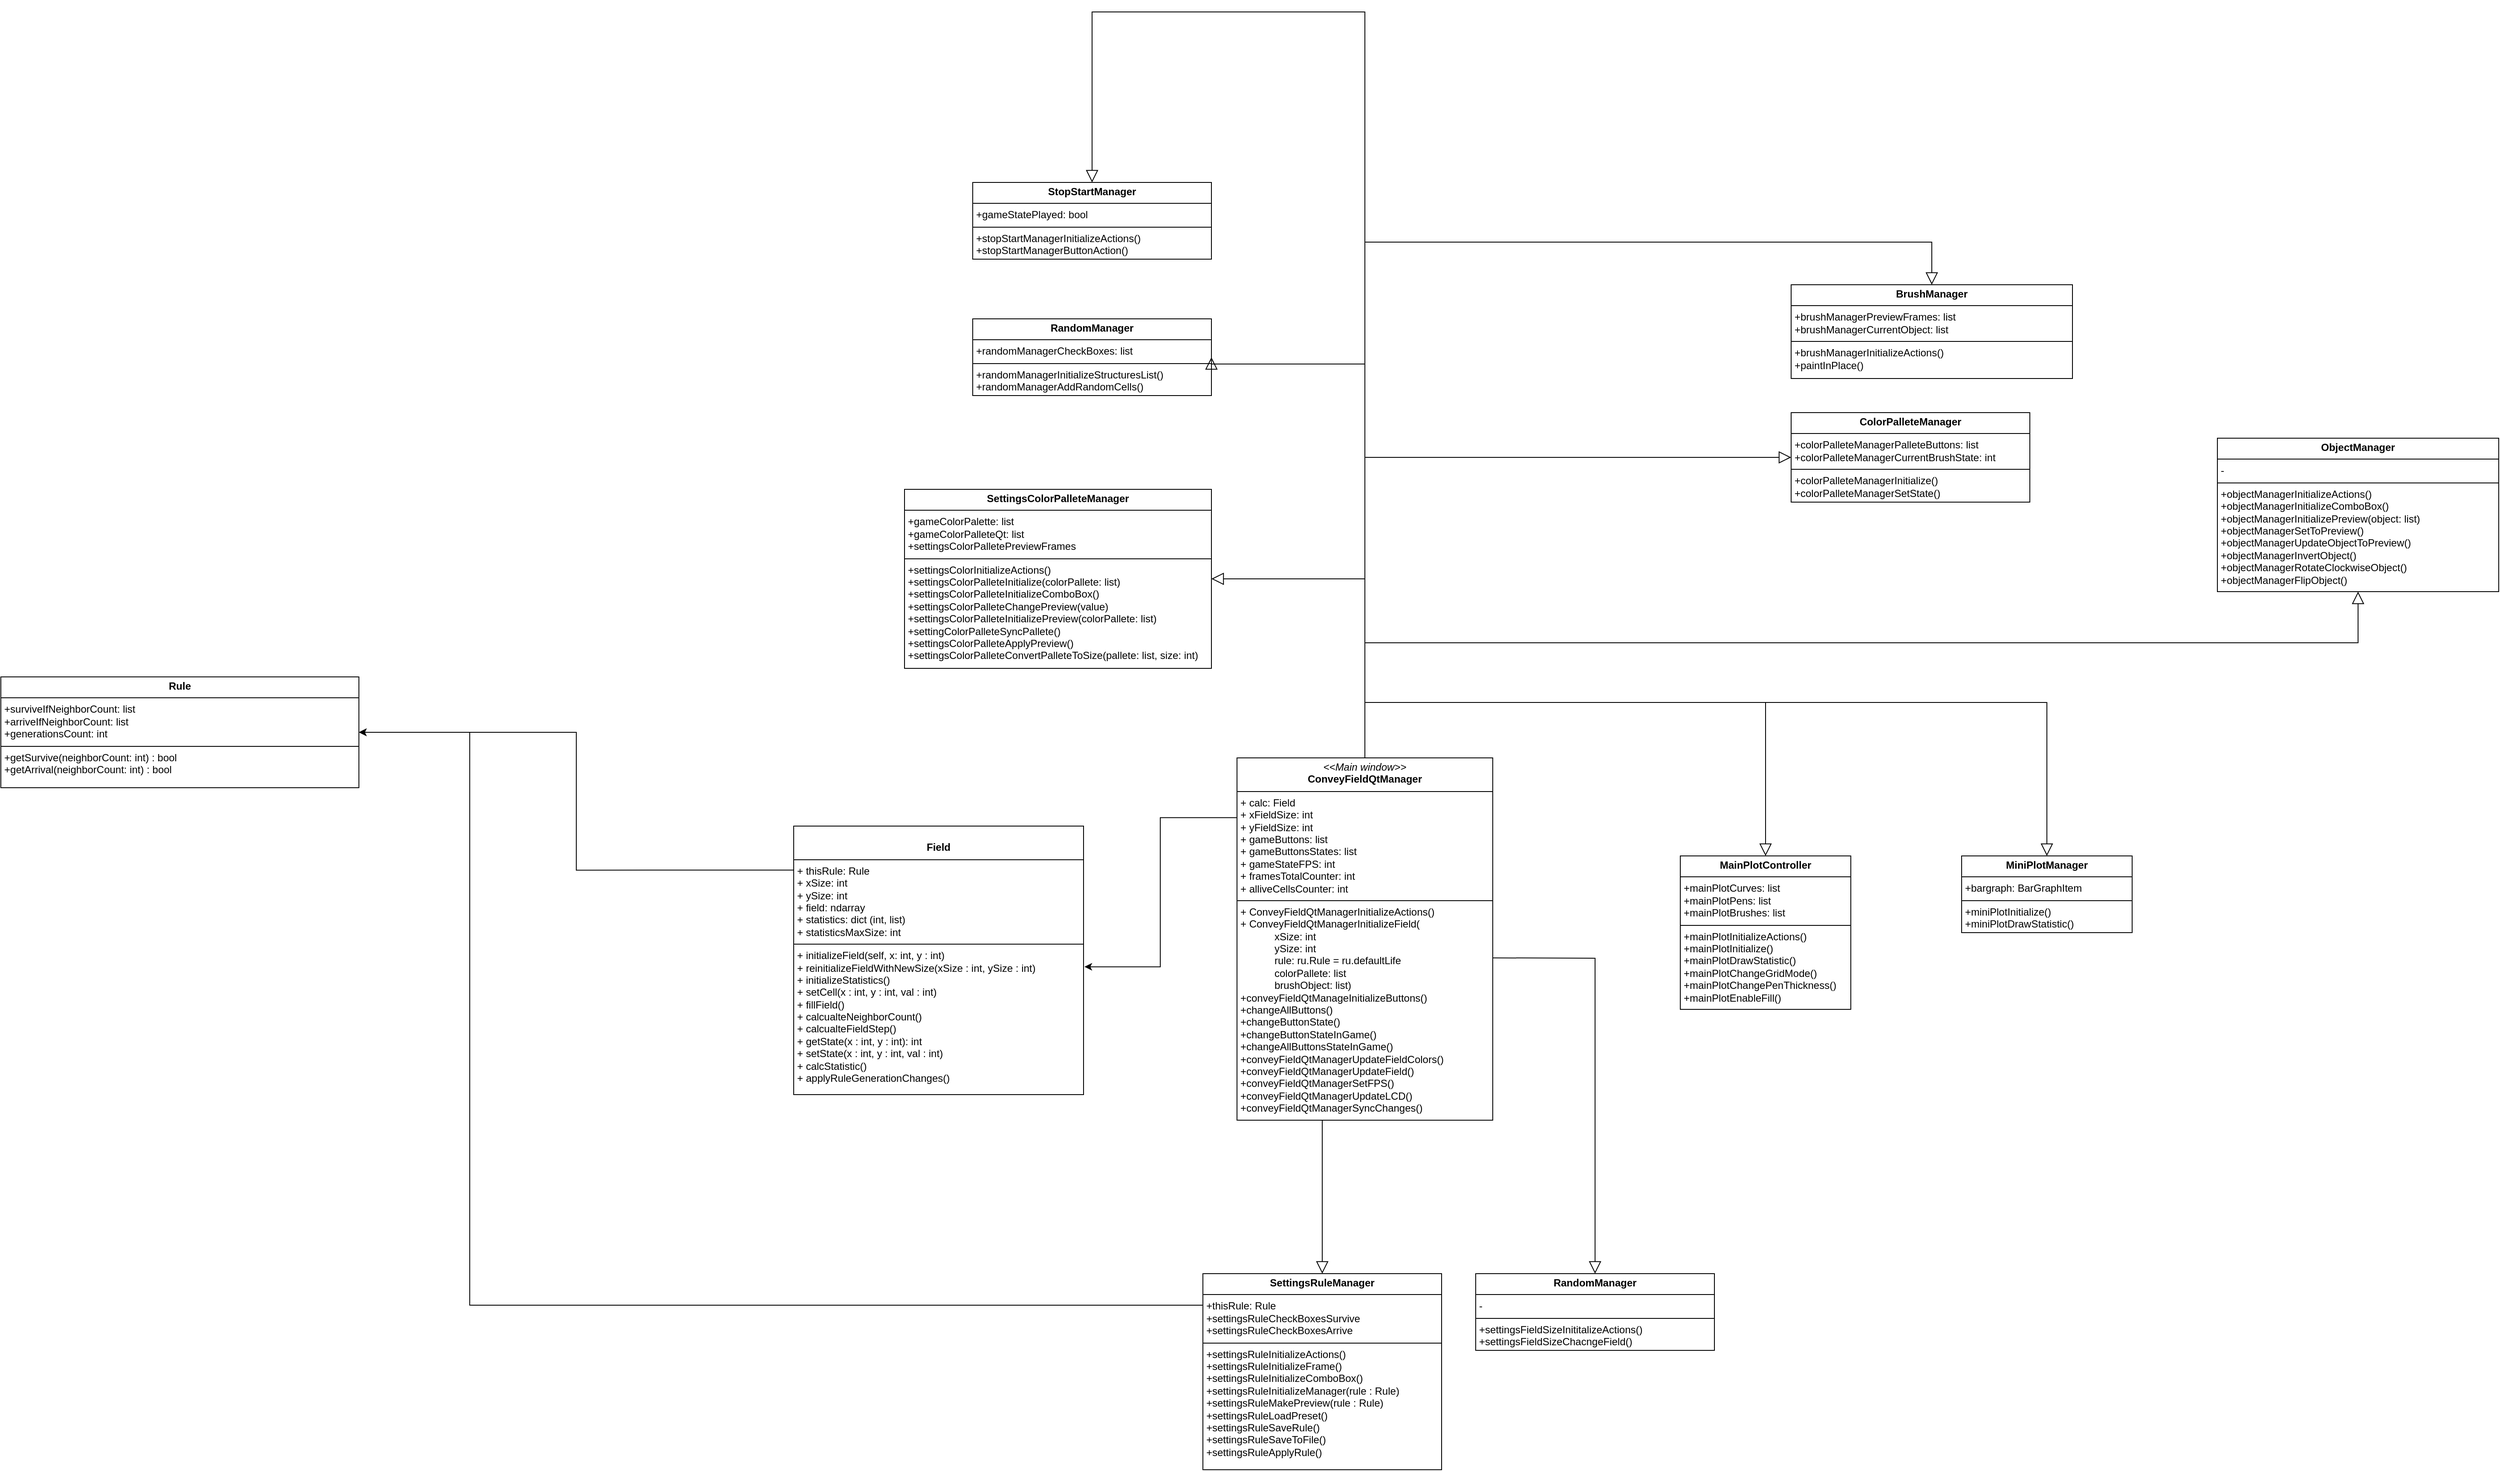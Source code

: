 <mxfile version="26.0.4">
  <diagram name="Page-1" id="5f0bae14-7c28-e335-631c-24af17079c00">
    <mxGraphModel dx="5200" dy="2647" grid="1" gridSize="10" guides="1" tooltips="1" connect="1" arrows="1" fold="1" page="1" pageScale="1" pageWidth="1100" pageHeight="850" background="none" math="0" shadow="0">
      <root>
        <mxCell id="0" />
        <mxCell id="1" parent="0" />
        <mxCell id="xKYDXtcZ6g0zxl_oteCu-29" style="edgeStyle=orthogonalEdgeStyle;rounded=0;orthogonalLoop=1;jettySize=auto;html=1;entryX=1.003;entryY=0.524;entryDx=0;entryDy=0;entryPerimeter=0;exitX=0.002;exitY=0.165;exitDx=0;exitDy=0;exitPerimeter=0;" edge="1" parent="1" source="xKYDXtcZ6g0zxl_oteCu-27" target="xKYDXtcZ6g0zxl_oteCu-30">
          <mxGeometry relative="1" as="geometry">
            <mxPoint x="250" y="250" as="sourcePoint" />
            <mxPoint x="160" y="310" as="targetPoint" />
          </mxGeometry>
        </mxCell>
        <mxCell id="xKYDXtcZ6g0zxl_oteCu-36" style="edgeStyle=orthogonalEdgeStyle;rounded=0;orthogonalLoop=1;jettySize=auto;html=1;entryX=1;entryY=0.5;entryDx=0;entryDy=0;exitX=0.006;exitY=0.414;exitDx=0;exitDy=0;exitPerimeter=0;" edge="1" parent="1" source="xKYDXtcZ6g0zxl_oteCu-59" target="xKYDXtcZ6g0zxl_oteCu-33">
          <mxGeometry relative="1" as="geometry">
            <mxPoint x="239" y="240" as="sourcePoint" />
            <Array as="points">
              <mxPoint x="-660" y="827" />
              <mxPoint x="-660" y="155" />
            </Array>
          </mxGeometry>
        </mxCell>
        <mxCell id="xKYDXtcZ6g0zxl_oteCu-39" style="edgeStyle=orthogonalEdgeStyle;rounded=0;orthogonalLoop=1;jettySize=auto;html=1;entryX=0.5;entryY=0;entryDx=0;entryDy=0;exitX=0.5;exitY=0;exitDx=0;exitDy=0;endArrow=block;endFill=0;endSize=12;" edge="1" parent="1" source="xKYDXtcZ6g0zxl_oteCu-27" target="xKYDXtcZ6g0zxl_oteCu-31">
          <mxGeometry relative="1" as="geometry">
            <Array as="points">
              <mxPoint x="390" y="120" />
              <mxPoint x="860" y="120" />
            </Array>
          </mxGeometry>
        </mxCell>
        <mxCell id="xKYDXtcZ6g0zxl_oteCu-48" style="edgeStyle=orthogonalEdgeStyle;rounded=0;orthogonalLoop=1;jettySize=auto;html=1;entryX=0.5;entryY=1;entryDx=0;entryDy=0;exitX=0.5;exitY=0;exitDx=0;exitDy=0;endArrow=block;endFill=0;endSize=12;" edge="1" parent="1" source="xKYDXtcZ6g0zxl_oteCu-27" target="xKYDXtcZ6g0zxl_oteCu-46">
          <mxGeometry relative="1" as="geometry">
            <Array as="points">
              <mxPoint x="390" y="50" />
              <mxPoint x="1555" y="50" />
            </Array>
          </mxGeometry>
        </mxCell>
        <mxCell id="xKYDXtcZ6g0zxl_oteCu-56" style="edgeStyle=orthogonalEdgeStyle;rounded=0;orthogonalLoop=1;jettySize=auto;html=1;entryX=1;entryY=0.5;entryDx=0;entryDy=0;exitX=0.5;exitY=0;exitDx=0;exitDy=0;endArrow=block;endFill=0;endSize=12;" edge="1" parent="1" source="xKYDXtcZ6g0zxl_oteCu-27" target="xKYDXtcZ6g0zxl_oteCu-55">
          <mxGeometry relative="1" as="geometry" />
        </mxCell>
        <mxCell id="xKYDXtcZ6g0zxl_oteCu-60" style="edgeStyle=orthogonalEdgeStyle;rounded=0;orthogonalLoop=1;jettySize=auto;html=1;endSize=12;endArrow=block;endFill=0;" edge="1" parent="1" source="xKYDXtcZ6g0zxl_oteCu-27" target="xKYDXtcZ6g0zxl_oteCu-59">
          <mxGeometry relative="1" as="geometry">
            <Array as="points">
              <mxPoint x="340" y="670" />
              <mxPoint x="340" y="670" />
            </Array>
          </mxGeometry>
        </mxCell>
        <mxCell id="xKYDXtcZ6g0zxl_oteCu-27" value="&lt;p style=&quot;margin:0px;margin-top:4px;text-align:center;&quot;&gt;&lt;i&gt;&amp;lt;&amp;lt;Main window&amp;gt;&amp;gt;&lt;/i&gt;&lt;br&gt;&lt;span style=&quot;font-weight: 700;&quot;&gt;ConveyFieldQtManager&lt;/span&gt;&lt;br&gt;&lt;/p&gt;&lt;hr size=&quot;1&quot; style=&quot;border-style:solid;&quot;&gt;&lt;p style=&quot;margin:0px;margin-left:4px;&quot;&gt;+&amp;nbsp;&lt;span style=&quot;text-align: center; text-wrap: nowrap;&quot;&gt;calc&lt;/span&gt;: Field&lt;/p&gt;&lt;p style=&quot;margin:0px;margin-left:4px;&quot;&gt;+ xFieldSize: int&lt;br&gt;&lt;/p&gt;&lt;p style=&quot;margin:0px;margin-left:4px;&quot;&gt;+ yFieldSize: int&lt;br&gt;+ gameButtons: list&lt;br&gt;+ gameButtonsStates: list&lt;br&gt;+ gameStateFPS: int&lt;br&gt;+&amp;nbsp;framesTotalCounter: int&lt;/p&gt;&lt;p style=&quot;margin:0px;margin-left:4px;&quot;&gt;+&amp;nbsp;alliveCellsCounter: int&lt;/p&gt;&lt;hr size=&quot;1&quot; style=&quot;border-style:solid;&quot;&gt;&lt;p style=&quot;margin:0px;margin-left:4px;&quot;&gt;+ ConveyFieldQtManagerInitializeActions()&lt;br&gt;+ ConveyFieldQtManagerInitializeField(&lt;/p&gt;&lt;p style=&quot;margin:0px;margin-left:4px;&quot;&gt;&lt;span style=&quot;background-color: transparent;&quot;&gt;&lt;span style=&quot;white-space: pre;&quot;&gt;&#x9;&lt;/span&gt;&amp;nbsp; &amp;nbsp; xSize: int&lt;/span&gt;&lt;/p&gt;&lt;p style=&quot;margin:0px;margin-left:4px;&quot;&gt;&amp;nbsp; &amp;nbsp; &amp;nbsp; &amp;nbsp; &amp;nbsp; &amp;nbsp; ySize: int&lt;/p&gt;&lt;p style=&quot;margin:0px;margin-left:4px;&quot;&gt;&amp;nbsp; &amp;nbsp; &amp;nbsp; &amp;nbsp; &amp;nbsp; &amp;nbsp; rule: ru.Rule = ru.defaultLife&lt;/p&gt;&lt;p style=&quot;margin:0px;margin-left:4px;&quot;&gt;&amp;nbsp; &amp;nbsp; &amp;nbsp; &amp;nbsp; &amp;nbsp; &amp;nbsp; colorPallete: list&lt;/p&gt;&lt;p style=&quot;margin:0px;margin-left:4px;&quot;&gt;&amp;nbsp; &amp;nbsp; &amp;nbsp; &amp;nbsp; &amp;nbsp; &amp;nbsp; brushObject: list)&lt;br&gt;+conveyFieldQtManageInitializeButtons()&lt;br&gt;+changeAllButtons()&lt;br&gt;+changeButtonState()&lt;br&gt;+changeButtonStateInGame()&lt;br&gt;+changeAllButtonsStateInGame()&lt;br&gt;+conveyFieldQtManagerUpdateFieldColors()&lt;br&gt;+conveyFieldQtManagerUpdateField()&lt;br&gt;+conveyFieldQtManagerSetFPS()&lt;br&gt;+conveyFieldQtManagerUpdateLCD()&lt;br&gt;+conveyFieldQtManagerSyncChanges()&lt;br&gt;&lt;br&gt;&lt;/p&gt;" style="verticalAlign=top;align=left;overflow=fill;html=1;whiteSpace=wrap;" vertex="1" parent="1">
          <mxGeometry x="240" y="185" width="300" height="425" as="geometry" />
        </mxCell>
        <mxCell id="xKYDXtcZ6g0zxl_oteCu-37" style="edgeStyle=orthogonalEdgeStyle;rounded=0;orthogonalLoop=1;jettySize=auto;html=1;entryX=1;entryY=0.5;entryDx=0;entryDy=0;exitX=0.002;exitY=0.164;exitDx=0;exitDy=0;exitPerimeter=0;" edge="1" parent="1" source="xKYDXtcZ6g0zxl_oteCu-30" target="xKYDXtcZ6g0zxl_oteCu-33">
          <mxGeometry relative="1" as="geometry" />
        </mxCell>
        <mxCell id="xKYDXtcZ6g0zxl_oteCu-30" value="&lt;p style=&quot;margin:0px;margin-top:4px;text-align:center;&quot;&gt;&lt;br&gt;&lt;span style=&quot;font-weight: 700;&quot;&gt;Field&lt;/span&gt;&lt;br&gt;&lt;/p&gt;&lt;hr size=&quot;1&quot; style=&quot;border-style:solid;&quot;&gt;&lt;p style=&quot;margin:0px;margin-left:4px;&quot;&gt;+&amp;nbsp;&lt;span style=&quot;text-align: center; text-wrap: nowrap;&quot;&gt;thisRule&lt;/span&gt;: Rule&lt;/p&gt;&lt;p style=&quot;margin:0px;margin-left:4px;&quot;&gt;&lt;span style=&quot;text-align: center; background-color: transparent; color: light-dark(rgb(0, 0, 0), rgb(255, 255, 255));&quot;&gt;+ &lt;/span&gt;&lt;span style=&quot;text-align: center; background-color: transparent; color: light-dark(rgb(0, 0, 0), rgb(255, 255, 255)); text-wrap: nowrap;&quot;&gt;xSize&lt;/span&gt;&lt;span style=&quot;text-align: center; background-color: transparent; color: light-dark(rgb(0, 0, 0), rgb(255, 255, 255));&quot;&gt;: int&lt;/span&gt;&lt;/p&gt;&lt;p style=&quot;margin:0px;margin-left:4px;&quot;&gt;+ ySize: int&lt;br&gt;&lt;/p&gt;&lt;p style=&quot;margin:0px;margin-left:4px;&quot;&gt;+ field: ndarray&lt;/p&gt;&lt;p style=&quot;margin:0px;margin-left:4px;&quot;&gt;+&amp;nbsp;&lt;span style=&quot;background-color: transparent;&quot;&gt;statistics: dict (int, list)&amp;nbsp;&lt;/span&gt;&lt;/p&gt;&lt;p style=&quot;margin:0px;margin-left:4px;&quot;&gt;+ statisticsMaxSize: int&lt;/p&gt;&lt;hr size=&quot;1&quot; style=&quot;border-style:solid;&quot;&gt;&lt;p style=&quot;margin:0px;margin-left:4px;&quot;&gt;+ initializeField(self, x: int, y : int)&lt;/p&gt;&lt;p style=&quot;margin:0px;margin-left:4px;&quot;&gt;+ reinitializeFieldWithNewSize(xSize : int, ySize : int)&lt;/p&gt;&lt;p style=&quot;margin:0px;margin-left:4px;&quot;&gt;+&amp;nbsp;initializeStatistics()&lt;br&gt;+ setCell(x : int, y : int, val : int)&lt;/p&gt;&lt;p style=&quot;margin:0px;margin-left:4px;&quot;&gt;+ fillField()&lt;br&gt;+&amp;nbsp;calcualteNeighborCount()&lt;/p&gt;&lt;p style=&quot;margin:0px;margin-left:4px;&quot;&gt;+ calcualteFieldStep()&lt;br&gt;+ getState(x : int, y : int): int&lt;br&gt;+ setState(x : int, y : int, val : int)&lt;br&gt;+&amp;nbsp;calcStatistic()&lt;br&gt;+&amp;nbsp;applyRuleGenerationChanges()&lt;/p&gt;" style="verticalAlign=top;align=left;overflow=fill;html=1;whiteSpace=wrap;" vertex="1" parent="1">
          <mxGeometry x="-280" y="265" width="340" height="315" as="geometry" />
        </mxCell>
        <mxCell id="xKYDXtcZ6g0zxl_oteCu-31" value="&lt;p style=&quot;margin:0px;margin-top:4px;text-align:center;&quot;&gt;&lt;b&gt;MainPlotController&lt;/b&gt;&lt;br&gt;&lt;/p&gt;&lt;hr size=&quot;1&quot; style=&quot;border-style:solid;&quot;&gt;&lt;p style=&quot;margin:0px;margin-left:4px;&quot;&gt;+mainPlotCurves: list&lt;/p&gt;&lt;p style=&quot;margin:0px;margin-left:4px;&quot;&gt;+mainPlotPens: list&lt;/p&gt;&lt;p style=&quot;margin:0px;margin-left:4px;&quot;&gt;+mainPlotBrushes: list&lt;/p&gt;&lt;hr size=&quot;1&quot; style=&quot;border-style:solid;&quot;&gt;&lt;p style=&quot;margin:0px;margin-left:4px;&quot;&gt;+mainPlotInitializeActions()&lt;br&gt;+mainPlotInitialize()&lt;br&gt;+mainPlotDrawStatistic()&lt;br&gt;+mainPlotChangeGridMode()&lt;br&gt;+mainPlotChangePenThickness()&lt;br&gt;+mainPlotEnableFill()&lt;br&gt;&lt;br&gt;&lt;/p&gt;" style="verticalAlign=top;align=left;overflow=fill;html=1;whiteSpace=wrap;" vertex="1" parent="1">
          <mxGeometry x="760" y="300" width="200" height="180" as="geometry" />
        </mxCell>
        <mxCell id="xKYDXtcZ6g0zxl_oteCu-33" value="&lt;p style=&quot;margin:0px;margin-top:4px;text-align:center;&quot;&gt;&lt;b&gt;Rule&lt;/b&gt;&lt;/p&gt;&lt;hr size=&quot;1&quot; style=&quot;border-style:solid;&quot;&gt;&lt;p style=&quot;margin:0px;margin-left:4px;&quot;&gt;+&lt;span style=&quot;background-color: transparent;&quot;&gt;surviveIfNeighborCount: list&lt;/span&gt;&lt;/p&gt;&lt;p style=&quot;margin:0px;margin-left:4px;&quot;&gt;+arriveIfNeighborCount: list&lt;/p&gt;&lt;p style=&quot;margin:0px;margin-left:4px;&quot;&gt;+generationsCount: int&lt;/p&gt;&lt;hr size=&quot;1&quot; style=&quot;border-style:solid;&quot;&gt;&lt;p style=&quot;margin:0px;margin-left:4px;&quot;&gt;+getSurvive(neighborCount: int) : bool&lt;/p&gt;&lt;p style=&quot;margin:0px;margin-left:4px;&quot;&gt;+&lt;span style=&quot;background-color: transparent;&quot;&gt;getArrival&lt;font&gt;(neighborCount: int) : bool&lt;/font&gt;&lt;/span&gt;&lt;/p&gt;" style="verticalAlign=top;align=left;overflow=fill;html=1;whiteSpace=wrap;" vertex="1" parent="1">
          <mxGeometry x="-1210" y="90" width="420" height="130" as="geometry" />
        </mxCell>
        <mxCell id="xKYDXtcZ6g0zxl_oteCu-40" value="&lt;p style=&quot;margin:0px;margin-top:4px;text-align:center;&quot;&gt;&lt;b&gt;ColorPalleteManager&lt;/b&gt;&lt;br&gt;&lt;/p&gt;&lt;hr size=&quot;1&quot; style=&quot;border-style:solid;&quot;&gt;&lt;p style=&quot;margin:0px;margin-left:4px;&quot;&gt;+colorPalleteManagerPalleteButtons: list&lt;/p&gt;&lt;p style=&quot;margin:0px;margin-left:4px;&quot;&gt;+colorPalleteManagerCurrentBrushState: int&lt;/p&gt;&lt;hr size=&quot;1&quot; style=&quot;border-style:solid;&quot;&gt;&lt;p style=&quot;margin:0px;margin-left:4px;&quot;&gt;+colorPalleteManagerInitialize()&lt;br&gt;+colorPalleteManagerSetState()&lt;br&gt;&lt;br&gt;&lt;br&gt;&lt;/p&gt;" style="verticalAlign=top;align=left;overflow=fill;html=1;whiteSpace=wrap;" vertex="1" parent="1">
          <mxGeometry x="890" y="-220" width="280" height="105" as="geometry" />
        </mxCell>
        <mxCell id="xKYDXtcZ6g0zxl_oteCu-41" style="edgeStyle=orthogonalEdgeStyle;rounded=0;orthogonalLoop=1;jettySize=auto;html=1;entryX=0;entryY=0.5;entryDx=0;entryDy=0;exitX=0.5;exitY=0;exitDx=0;exitDy=0;endArrow=block;endFill=0;endSize=12;" edge="1" parent="1" source="xKYDXtcZ6g0zxl_oteCu-27" target="xKYDXtcZ6g0zxl_oteCu-40">
          <mxGeometry relative="1" as="geometry">
            <mxPoint x="400" y="195" as="sourcePoint" />
            <mxPoint x="900" y="195" as="targetPoint" />
            <Array as="points">
              <mxPoint x="390" y="-167" />
            </Array>
          </mxGeometry>
        </mxCell>
        <mxCell id="xKYDXtcZ6g0zxl_oteCu-42" value="&lt;p style=&quot;margin:0px;margin-top:4px;text-align:center;&quot;&gt;&lt;b&gt;MiniPlotManager&lt;/b&gt;&lt;br&gt;&lt;/p&gt;&lt;hr size=&quot;1&quot; style=&quot;border-style:solid;&quot;&gt;&lt;p style=&quot;margin:0px;margin-left:4px;&quot;&gt;+bargraph: BarGraphItem&lt;/p&gt;&lt;hr size=&quot;1&quot; style=&quot;border-style:solid;&quot;&gt;&lt;p style=&quot;margin:0px;margin-left:4px;&quot;&gt;+miniPlotInitialize()&lt;br&gt;+miniPlotDrawStatistic()&lt;br&gt;&lt;br&gt;&lt;/p&gt;" style="verticalAlign=top;align=left;overflow=fill;html=1;whiteSpace=wrap;" vertex="1" parent="1">
          <mxGeometry x="1090" y="300" width="200" height="90" as="geometry" />
        </mxCell>
        <mxCell id="xKYDXtcZ6g0zxl_oteCu-43" style="edgeStyle=orthogonalEdgeStyle;rounded=0;orthogonalLoop=1;jettySize=auto;html=1;exitX=0.5;exitY=0;exitDx=0;exitDy=0;endArrow=block;endFill=0;endSize=12;entryX=0.5;entryY=0;entryDx=0;entryDy=0;" edge="1" parent="1" source="xKYDXtcZ6g0zxl_oteCu-27" target="xKYDXtcZ6g0zxl_oteCu-45">
          <mxGeometry relative="1" as="geometry">
            <mxPoint x="430" y="185" as="sourcePoint" />
            <mxPoint x="1690" y="190" as="targetPoint" />
            <Array as="points">
              <mxPoint x="390" y="-420" />
              <mxPoint x="1055" y="-420" />
            </Array>
          </mxGeometry>
        </mxCell>
        <mxCell id="xKYDXtcZ6g0zxl_oteCu-44" style="edgeStyle=orthogonalEdgeStyle;rounded=0;orthogonalLoop=1;jettySize=auto;html=1;entryX=0.5;entryY=0;entryDx=0;entryDy=0;exitX=0.5;exitY=0;exitDx=0;exitDy=0;endArrow=block;endFill=0;endSize=12;" edge="1" parent="1" source="xKYDXtcZ6g0zxl_oteCu-27" target="xKYDXtcZ6g0zxl_oteCu-42">
          <mxGeometry relative="1" as="geometry">
            <mxPoint x="430" y="185" as="sourcePoint" />
            <mxPoint x="1210" y="185" as="targetPoint" />
            <Array as="points">
              <mxPoint x="390" y="120" />
              <mxPoint x="1190" y="120" />
            </Array>
          </mxGeometry>
        </mxCell>
        <mxCell id="xKYDXtcZ6g0zxl_oteCu-45" value="&lt;p style=&quot;margin:0px;margin-top:4px;text-align:center;&quot;&gt;&lt;b&gt;BrushManager&lt;/b&gt;&lt;br&gt;&lt;/p&gt;&lt;hr size=&quot;1&quot; style=&quot;border-style:solid;&quot;&gt;&lt;p style=&quot;margin:0px;margin-left:4px;&quot;&gt;+brushManagerPreviewFrames: list&lt;/p&gt;&lt;p style=&quot;margin:0px;margin-left:4px;&quot;&gt;+brushManagerCurrentObject: list&lt;/p&gt;&lt;hr size=&quot;1&quot; style=&quot;border-style:solid;&quot;&gt;&lt;p style=&quot;margin:0px;margin-left:4px;&quot;&gt;+brushManagerInitializeActions()&lt;br&gt;+paintInPlace()&lt;br&gt;&lt;br&gt;&lt;/p&gt;" style="verticalAlign=top;align=left;overflow=fill;html=1;whiteSpace=wrap;" vertex="1" parent="1">
          <mxGeometry x="890" y="-370" width="330" height="110" as="geometry" />
        </mxCell>
        <mxCell id="xKYDXtcZ6g0zxl_oteCu-46" value="&lt;p style=&quot;margin:0px;margin-top:4px;text-align:center;&quot;&gt;&lt;b&gt;ObjectManager&lt;/b&gt;&lt;br&gt;&lt;/p&gt;&lt;hr size=&quot;1&quot; style=&quot;border-style:solid;&quot;&gt;&lt;p style=&quot;margin:0px;margin-left:4px;&quot;&gt;-&lt;/p&gt;&lt;hr size=&quot;1&quot; style=&quot;border-style:solid;&quot;&gt;&lt;p style=&quot;margin:0px;margin-left:4px;&quot;&gt;+objectManagerInitializeActions()&lt;br&gt;+objectManagerInitializeComboBox()&lt;/p&gt;&lt;p style=&quot;margin:0px;margin-left:4px;&quot;&gt;+objectManagerInitializePreview(object: list)&lt;/p&gt;&lt;p style=&quot;margin:0px;margin-left:4px;&quot;&gt;+objectManagerSetToPreview()&lt;/p&gt;&lt;p style=&quot;margin:0px;margin-left:4px;&quot;&gt;+objectManagerUpdateObjectToPreview()&lt;br&gt;+objectManagerInvertObject()&lt;br&gt;+objectManagerRotateClockwiseObject()&lt;br&gt;+objectManagerFlipObject()&lt;/p&gt;&lt;p style=&quot;margin:0px;margin-left:4px;&quot;&gt;&lt;br&gt;&lt;br&gt;&lt;/p&gt;" style="verticalAlign=top;align=left;overflow=fill;html=1;whiteSpace=wrap;" vertex="1" parent="1">
          <mxGeometry x="1390" y="-190" width="330" height="180" as="geometry" />
        </mxCell>
        <mxCell id="xKYDXtcZ6g0zxl_oteCu-49" value="&lt;p style=&quot;margin:0px;margin-top:4px;text-align:center;&quot;&gt;&lt;b&gt;RandomManager&lt;/b&gt;&lt;br&gt;&lt;/p&gt;&lt;hr size=&quot;1&quot; style=&quot;border-style:solid;&quot;&gt;&lt;p style=&quot;margin:0px;margin-left:4px;&quot;&gt;+randomManagerCheckBoxes: list&lt;br&gt;&lt;/p&gt;&lt;hr size=&quot;1&quot; style=&quot;border-style:solid;&quot;&gt;&lt;p style=&quot;margin:0px;margin-left:4px;&quot;&gt;+randomManagerInitializeStructuresList()&lt;br&gt;+randomManagerAddRandomCells()&lt;br&gt;&lt;br&gt;&lt;br&gt;&lt;/p&gt;" style="verticalAlign=top;align=left;overflow=fill;html=1;whiteSpace=wrap;" vertex="1" parent="1">
          <mxGeometry x="-70" y="-330" width="280" height="90" as="geometry" />
        </mxCell>
        <mxCell id="xKYDXtcZ6g0zxl_oteCu-50" style="edgeStyle=orthogonalEdgeStyle;rounded=0;orthogonalLoop=1;jettySize=auto;html=1;exitX=0.5;exitY=0;exitDx=0;exitDy=0;endArrow=block;endFill=0;endSize=12;entryX=1;entryY=0.5;entryDx=0;entryDy=0;" edge="1" parent="1" source="xKYDXtcZ6g0zxl_oteCu-27" target="xKYDXtcZ6g0zxl_oteCu-49">
          <mxGeometry relative="1" as="geometry">
            <mxPoint x="400" y="195" as="sourcePoint" />
            <mxPoint x="1065" y="-360" as="targetPoint" />
            <Array as="points">
              <mxPoint x="390" y="-277" />
            </Array>
          </mxGeometry>
        </mxCell>
        <mxCell id="xKYDXtcZ6g0zxl_oteCu-55" value="&lt;p style=&quot;margin:0px;margin-top:4px;text-align:center;&quot;&gt;&lt;b&gt;SettingsColorPalleteManager&lt;/b&gt;&lt;br&gt;&lt;/p&gt;&lt;hr size=&quot;1&quot; style=&quot;border-style:solid;&quot;&gt;&lt;p style=&quot;margin:0px;margin-left:4px;&quot;&gt;+gameColorPalette: list&lt;br&gt;&lt;/p&gt;&lt;p style=&quot;margin:0px;margin-left:4px;&quot;&gt;+gameColorPalleteQt: list&lt;br&gt;+settingsColorPalletePreviewFrames&lt;/p&gt;&lt;hr size=&quot;1&quot; style=&quot;border-style:solid;&quot;&gt;&lt;p style=&quot;margin:0px;margin-left:4px;&quot;&gt;+settingsColorInitializeActions()&lt;br&gt;+settingsColorPalleteInitialize(colorPallete: list)&lt;br&gt;+settingsColorPalleteInitializeComboBox()&lt;br&gt;+settingsColorPalleteChangePreview(value)&lt;br&gt;+settingsColorPalleteInitializePreview(colorPallete: list)&lt;br&gt;+settingColorPalleteSyncPallete()&lt;br&gt;+settingsColorPalleteApplyPreview()&lt;br&gt;+settingsColorPalleteConvertPalleteToSize(pallete: list, size: int)&lt;br&gt;&lt;br&gt;&lt;/p&gt;" style="verticalAlign=top;align=left;overflow=fill;html=1;whiteSpace=wrap;" vertex="1" parent="1">
          <mxGeometry x="-150" y="-130" width="360" height="210" as="geometry" />
        </mxCell>
        <mxCell id="xKYDXtcZ6g0zxl_oteCu-57" value="&lt;p style=&quot;margin:0px;margin-top:4px;text-align:center;&quot;&gt;&lt;b&gt;RandomManager&lt;/b&gt;&lt;br&gt;&lt;/p&gt;&lt;hr size=&quot;1&quot; style=&quot;border-style:solid;&quot;&gt;&lt;p style=&quot;margin:0px;margin-left:4px;&quot;&gt;-&lt;/p&gt;&lt;hr size=&quot;1&quot; style=&quot;border-style:solid;&quot;&gt;&lt;p style=&quot;margin:0px;margin-left:4px;&quot;&gt;+settingsFieldSizeInititalizeActions()&lt;br&gt;+settingsFieldSizeChacngeField()&lt;br&gt;&lt;br&gt;&lt;br&gt;&lt;/p&gt;" style="verticalAlign=top;align=left;overflow=fill;html=1;whiteSpace=wrap;" vertex="1" parent="1">
          <mxGeometry x="520" y="790" width="280" height="90" as="geometry" />
        </mxCell>
        <mxCell id="xKYDXtcZ6g0zxl_oteCu-58" style="edgeStyle=orthogonalEdgeStyle;rounded=0;orthogonalLoop=1;jettySize=auto;html=1;endArrow=block;endFill=0;endSize=12;entryX=0.5;entryY=0;entryDx=0;entryDy=0;exitX=1;exitY=0.552;exitDx=0;exitDy=0;exitPerimeter=0;" edge="1" parent="1" source="xKYDXtcZ6g0zxl_oteCu-27" target="xKYDXtcZ6g0zxl_oteCu-57">
          <mxGeometry relative="1" as="geometry">
            <mxPoint x="560" y="420" as="sourcePoint" />
            <mxPoint x="660" y="560.8" as="targetPoint" />
            <Array as="points">
              <mxPoint x="541" y="420" />
              <mxPoint x="660" y="420" />
            </Array>
          </mxGeometry>
        </mxCell>
        <mxCell id="xKYDXtcZ6g0zxl_oteCu-59" value="&lt;p style=&quot;margin:0px;margin-top:4px;text-align:center;&quot;&gt;&lt;b&gt;SettingsRuleManager&lt;/b&gt;&lt;br&gt;&lt;/p&gt;&lt;hr size=&quot;1&quot; style=&quot;border-style:solid;&quot;&gt;&lt;p style=&quot;margin:0px;margin-left:4px;&quot;&gt;+thisRule: Rule&lt;/p&gt;&lt;p style=&quot;margin:0px;margin-left:4px;&quot;&gt;+settingsRuleCheckBoxesSurvive&lt;br&gt;+settingsRuleCheckBoxesArrive&lt;/p&gt;&lt;hr size=&quot;1&quot; style=&quot;border-style:solid;&quot;&gt;&lt;p style=&quot;margin:0px;margin-left:4px;&quot;&gt;+settingsRuleInitializeActions()&lt;br&gt;+settingsRuleInitializeFrame()&lt;br&gt;+settingsRuleInitializeComboBox()&lt;br&gt;+settingsRuleInitializeManager(rule : Rule)&lt;br&gt;+settingsRuleMakePreview(rule : Rule)&lt;br&gt;+settingsRuleLoadPreset()&lt;br&gt;+settingsRuleSaveRule()&lt;br&gt;+settingsRuleSaveToFile()&lt;br&gt;+settingsRuleApplyRule()&lt;span style=&quot;white-space: pre;&quot;&gt;&#x9;&lt;/span&gt;&lt;br&gt;&lt;br&gt;&lt;br&gt;&lt;/p&gt;" style="verticalAlign=top;align=left;overflow=fill;html=1;whiteSpace=wrap;" vertex="1" parent="1">
          <mxGeometry x="200" y="790" width="280" height="230" as="geometry" />
        </mxCell>
        <mxCell id="xKYDXtcZ6g0zxl_oteCu-62" value="&lt;p style=&quot;margin:0px;margin-top:4px;text-align:center;&quot;&gt;&lt;b&gt;StopStartManager&lt;/b&gt;&lt;br&gt;&lt;/p&gt;&lt;hr size=&quot;1&quot; style=&quot;border-style:solid;&quot;&gt;&lt;p style=&quot;margin:0px;margin-left:4px;&quot;&gt;+gameStatePlayed: bool&lt;br&gt;&lt;/p&gt;&lt;hr size=&quot;1&quot; style=&quot;border-style:solid;&quot;&gt;&lt;p style=&quot;margin:0px;margin-left:4px;&quot;&gt;+stopStartManagerInitializeActions()&lt;br&gt;+stopStartManagerButtonAction()&lt;br&gt;&lt;br&gt;&lt;br&gt;&lt;/p&gt;" style="verticalAlign=top;align=left;overflow=fill;html=1;whiteSpace=wrap;" vertex="1" parent="1">
          <mxGeometry x="-70" y="-490" width="280" height="90" as="geometry" />
        </mxCell>
        <mxCell id="xKYDXtcZ6g0zxl_oteCu-63" style="edgeStyle=orthogonalEdgeStyle;rounded=0;orthogonalLoop=1;jettySize=auto;html=1;exitX=0.5;exitY=0;exitDx=0;exitDy=0;endArrow=block;endFill=0;endSize=12;entryX=0.5;entryY=0;entryDx=0;entryDy=0;" edge="1" parent="1" source="xKYDXtcZ6g0zxl_oteCu-27" target="xKYDXtcZ6g0zxl_oteCu-62">
          <mxGeometry relative="1" as="geometry">
            <mxPoint x="435" y="174.95" as="sourcePoint" />
            <mxPoint x="1100" y="-380.05" as="targetPoint" />
            <Array as="points">
              <mxPoint x="390" y="-690" />
              <mxPoint x="70" y="-690" />
            </Array>
          </mxGeometry>
        </mxCell>
      </root>
    </mxGraphModel>
  </diagram>
</mxfile>

